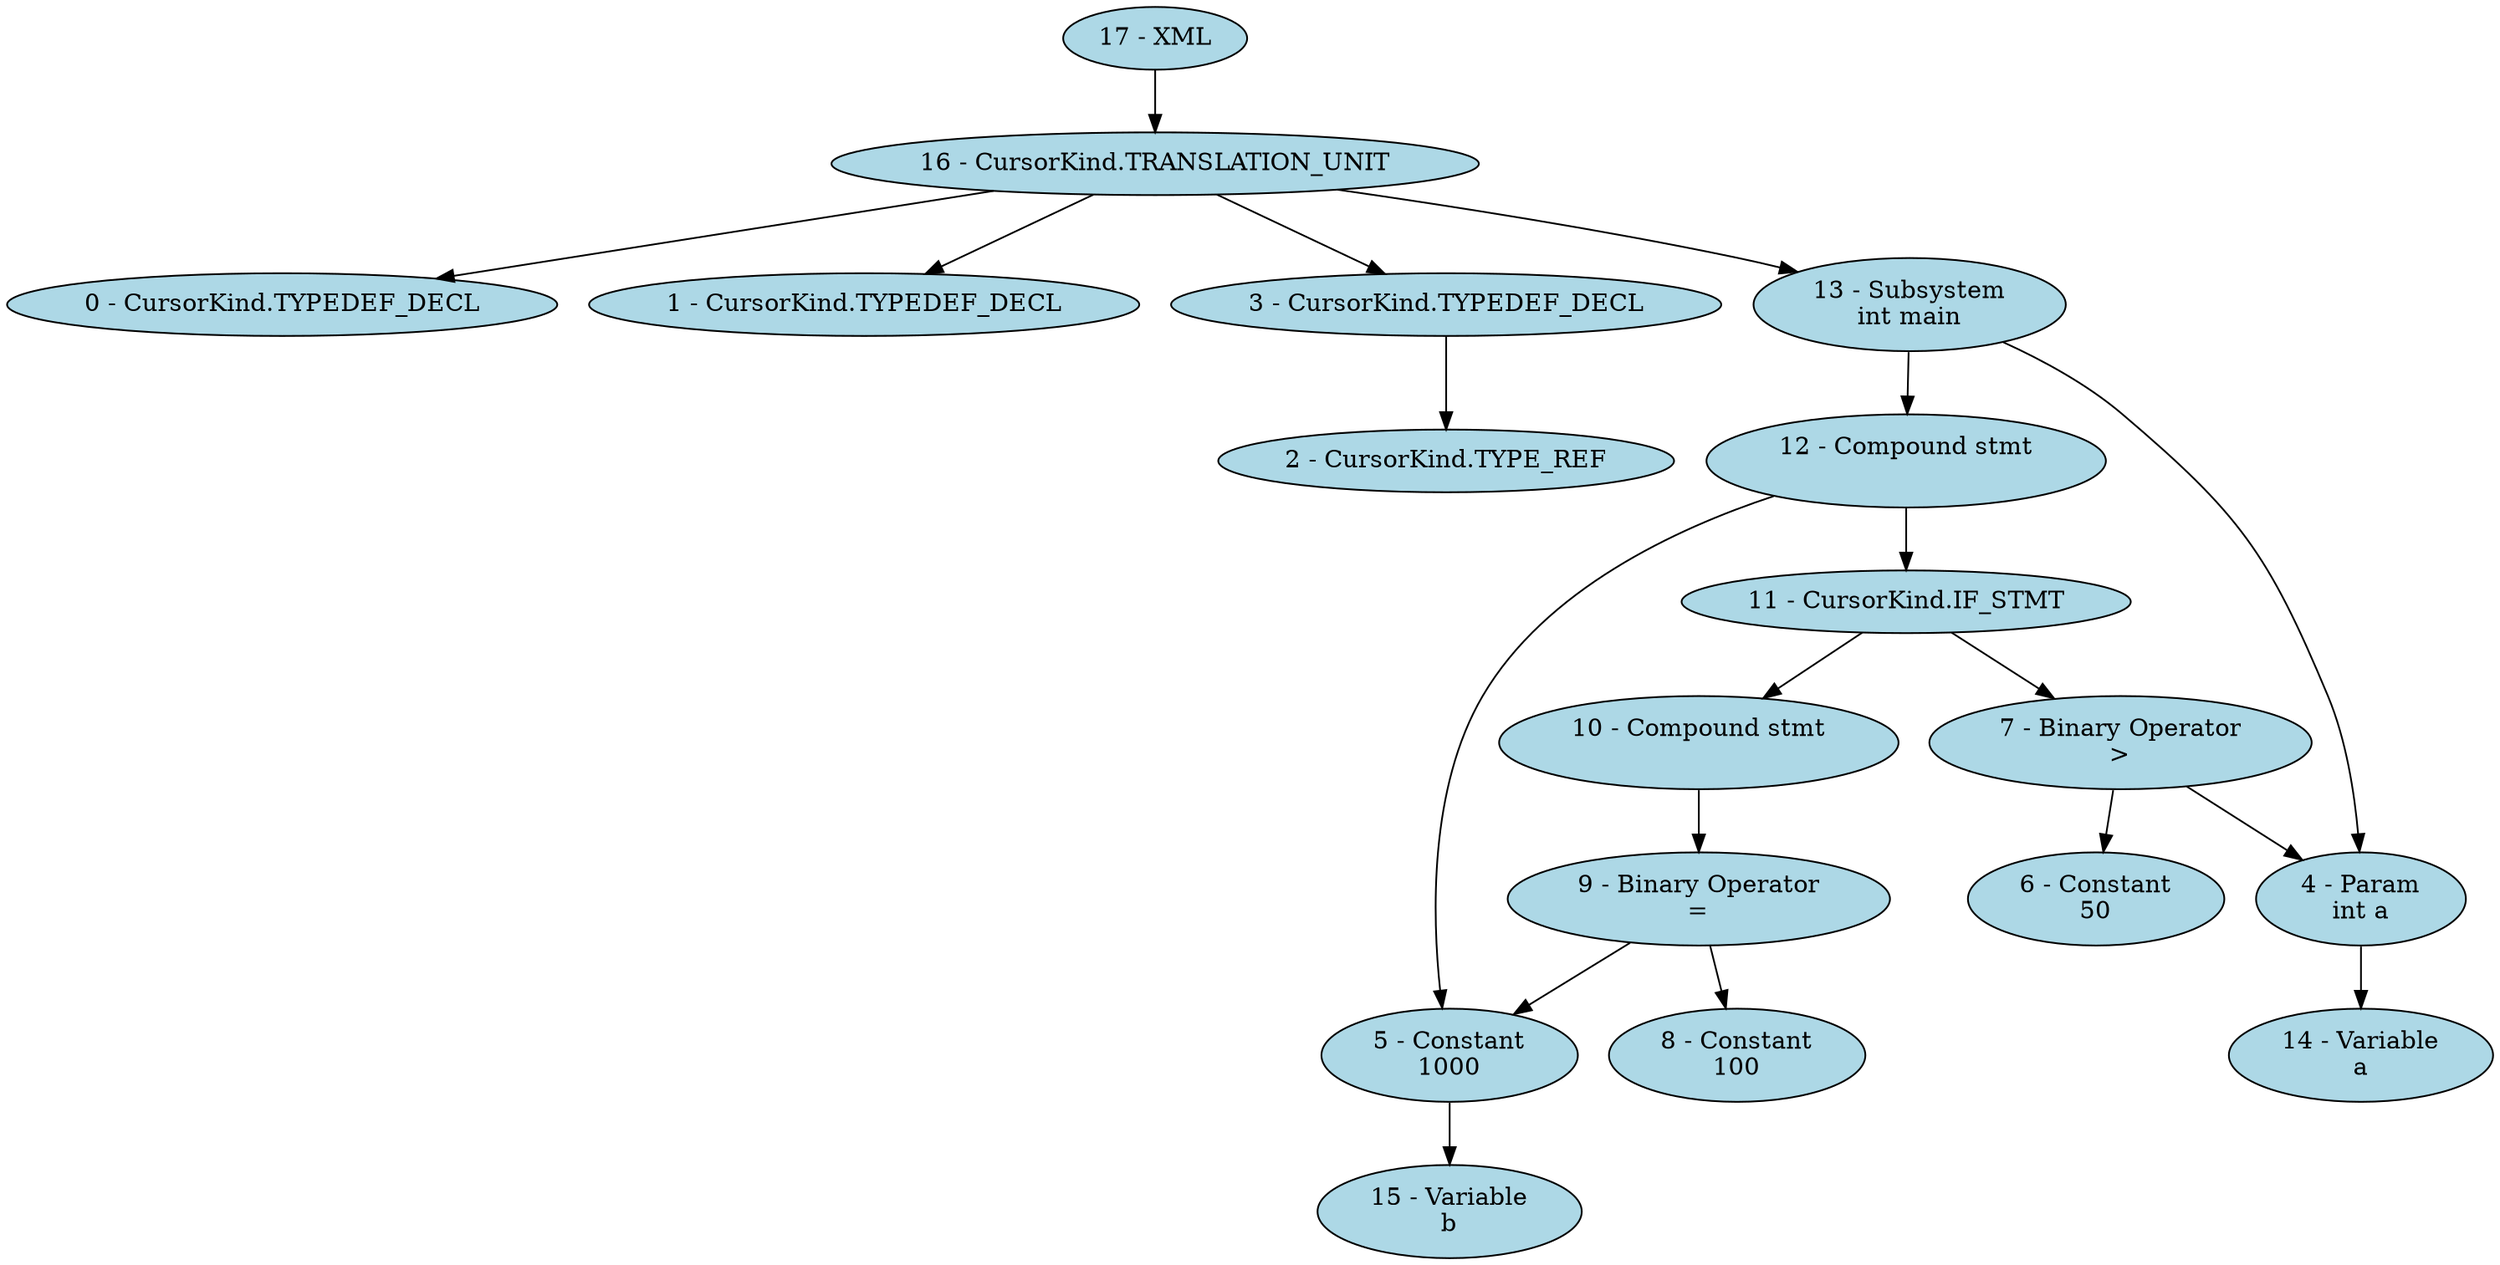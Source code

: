 digraph simple {
"0 - CursorKind.TYPEDEF_DECL" [style=filled, fillcolor=lightblue];
"1 - CursorKind.TYPEDEF_DECL" [style=filled, fillcolor=lightblue];
"2 - CursorKind.TYPE_REF" [style=filled, fillcolor=lightblue];
"3 - CursorKind.TYPEDEF_DECL" [style=filled, fillcolor=lightblue];
"4 - Param\nint a" [style=filled, fillcolor=lightblue];
"5 - Constant\n1000" [style=filled, fillcolor=lightblue];
"6 - Constant\n50" [style=filled, fillcolor=lightblue];
"7 - Binary Operator\n>" [style=filled, fillcolor=lightblue];
"8 - Constant\n100" [style=filled, fillcolor=lightblue];
"9 - Binary Operator\n=" [style=filled, fillcolor=lightblue];
"10 - Compound stmt\n " [style=filled, fillcolor=lightblue];
"11 - CursorKind.IF_STMT" [style=filled, fillcolor=lightblue];
"12 - Compound stmt\n " [style=filled, fillcolor=lightblue];
"13 - Subsystem\nint main" [style=filled, fillcolor=lightblue];
"14 - Variable\na" [style=filled, fillcolor=lightblue];
"15 - Variable\nb" [style=filled, fillcolor=lightblue];
"16 - CursorKind.TRANSLATION_UNIT" [style=filled, fillcolor=lightblue];
"17 - XML" [style=filled, fillcolor=lightblue];
"3 - CursorKind.TYPEDEF_DECL" -> "2 - CursorKind.TYPE_REF";
"7 - Binary Operator\n>" -> "4 - Param\nint a";
"7 - Binary Operator\n>" -> "6 - Constant\n50";
"9 - Binary Operator\n=" -> "5 - Constant\n1000";
"9 - Binary Operator\n=" -> "8 - Constant\n100";
"10 - Compound stmt\n " -> "9 - Binary Operator\n=";
"11 - CursorKind.IF_STMT" -> "7 - Binary Operator\n>";
"11 - CursorKind.IF_STMT" -> "10 - Compound stmt\n ";
"12 - Compound stmt\n " -> "5 - Constant\n1000";
"12 - Compound stmt\n " -> "11 - CursorKind.IF_STMT";
"13 - Subsystem\nint main" -> "4 - Param\nint a";
"13 - Subsystem\nint main" -> "12 - Compound stmt\n ";
"4 - Param\nint a" -> "14 - Variable\na";
"5 - Constant\n1000" -> "15 - Variable\nb";
"16 - CursorKind.TRANSLATION_UNIT" -> "0 - CursorKind.TYPEDEF_DECL";
"16 - CursorKind.TRANSLATION_UNIT" -> "1 - CursorKind.TYPEDEF_DECL";
"16 - CursorKind.TRANSLATION_UNIT" -> "3 - CursorKind.TYPEDEF_DECL";
"16 - CursorKind.TRANSLATION_UNIT" -> "13 - Subsystem\nint main";
"17 - XML" -> "16 - CursorKind.TRANSLATION_UNIT";
}
